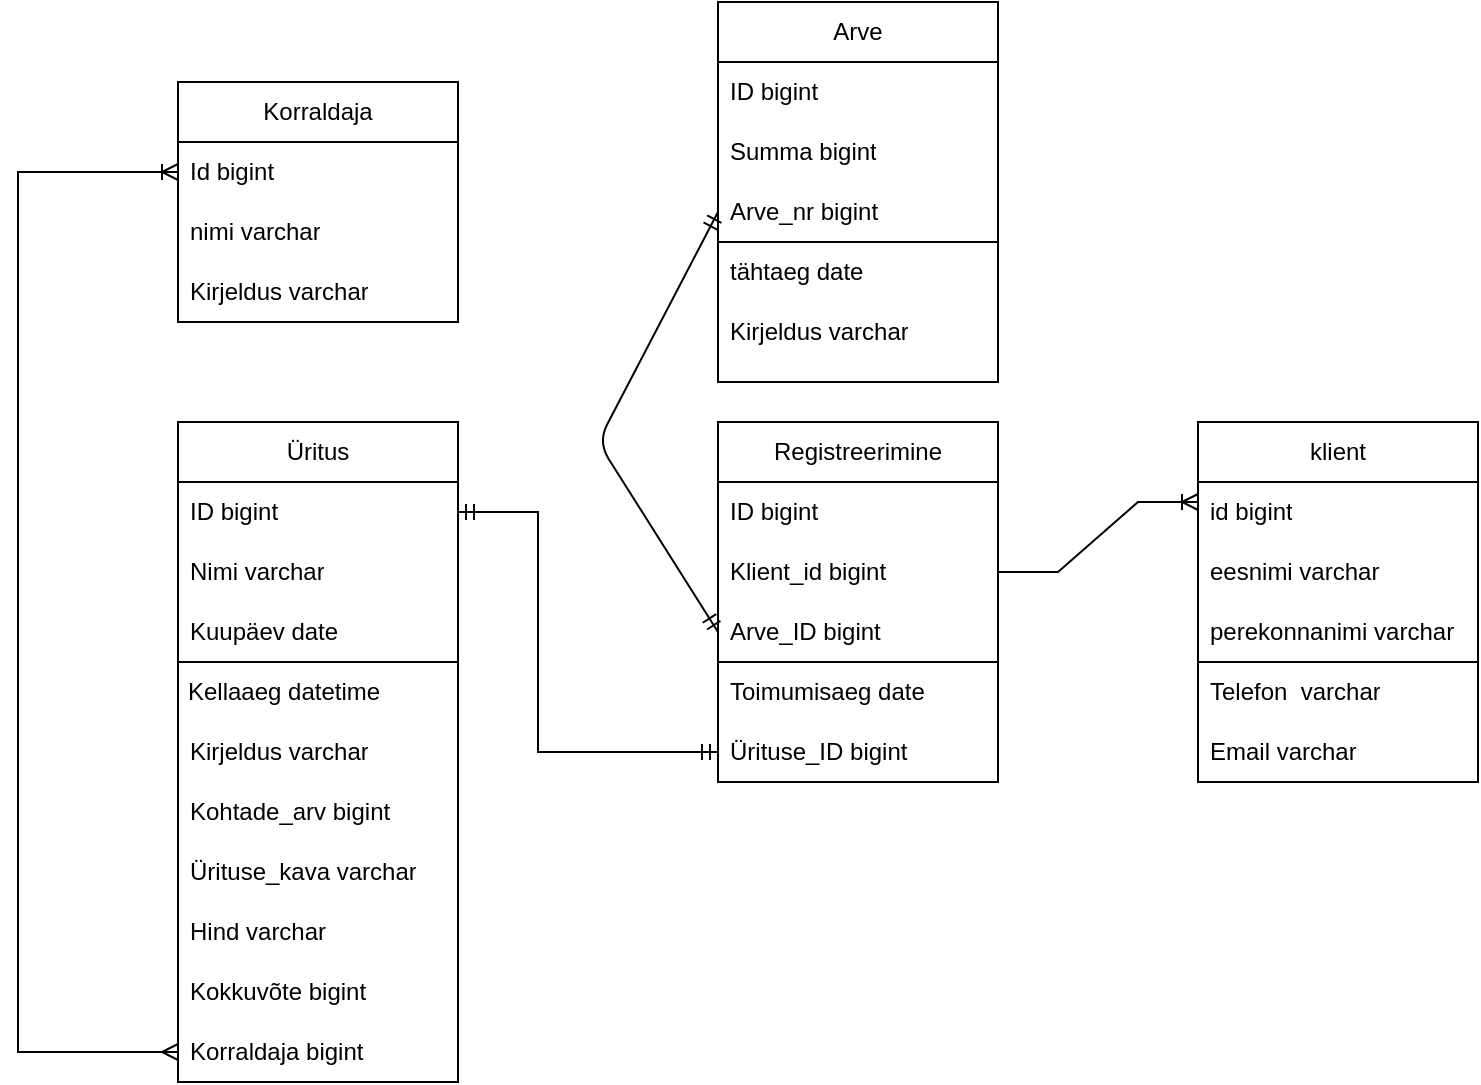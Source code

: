 <mxfile version="24.7.17">
  <diagram name="Page-1" id="F2pQVaJQLC36iJMTJkv0">
    <mxGraphModel dx="792" dy="1131" grid="1" gridSize="10" guides="1" tooltips="1" connect="1" arrows="1" fold="1" page="1" pageScale="1" pageWidth="850" pageHeight="1100" math="0" shadow="0">
      <root>
        <mxCell id="0" />
        <mxCell id="1" parent="0" />
        <mxCell id="xX7EJzKHDdbmdir9sHXA-45" value="" style="rounded=0;whiteSpace=wrap;html=1;fillColor=none;" parent="1" vertex="1">
          <mxGeometry x="450" y="160" width="140" height="70" as="geometry" />
        </mxCell>
        <mxCell id="xX7EJzKHDdbmdir9sHXA-43" value="" style="rounded=0;whiteSpace=wrap;html=1;fillColor=none;" parent="1" vertex="1">
          <mxGeometry x="690" y="370" width="140" height="60" as="geometry" />
        </mxCell>
        <mxCell id="xX7EJzKHDdbmdir9sHXA-42" value="" style="rounded=0;whiteSpace=wrap;html=1;fillColor=none;" parent="1" vertex="1">
          <mxGeometry x="450" y="370" width="140" height="60" as="geometry" />
        </mxCell>
        <mxCell id="xX7EJzKHDdbmdir9sHXA-41" value="" style="rounded=0;whiteSpace=wrap;html=1;fillColor=none;" parent="1" vertex="1">
          <mxGeometry x="180" y="370" width="140" height="210" as="geometry" />
        </mxCell>
        <mxCell id="xX7EJzKHDdbmdir9sHXA-1" value="Korraldaja" style="swimlane;fontStyle=0;childLayout=stackLayout;horizontal=1;startSize=30;horizontalStack=0;resizeParent=1;resizeParentMax=0;resizeLast=0;collapsible=1;marginBottom=0;whiteSpace=wrap;html=1;" parent="1" vertex="1">
          <mxGeometry x="180" y="80" width="140" height="120" as="geometry" />
        </mxCell>
        <mxCell id="xX7EJzKHDdbmdir9sHXA-2" value="&lt;span style=&quot;background-color: initial;&quot;&gt;Id bigint&lt;/span&gt;" style="text;strokeColor=none;fillColor=none;align=left;verticalAlign=middle;spacingLeft=4;spacingRight=4;overflow=hidden;points=[[0,0.5],[1,0.5]];portConstraint=eastwest;rotatable=0;whiteSpace=wrap;html=1;" parent="xX7EJzKHDdbmdir9sHXA-1" vertex="1">
          <mxGeometry y="30" width="140" height="30" as="geometry" />
        </mxCell>
        <mxCell id="xX7EJzKHDdbmdir9sHXA-3" value="nimi varchar" style="text;strokeColor=none;fillColor=none;align=left;verticalAlign=middle;spacingLeft=4;spacingRight=4;overflow=hidden;points=[[0,0.5],[1,0.5]];portConstraint=eastwest;rotatable=0;whiteSpace=wrap;html=1;" parent="xX7EJzKHDdbmdir9sHXA-1" vertex="1">
          <mxGeometry y="60" width="140" height="30" as="geometry" />
        </mxCell>
        <mxCell id="xX7EJzKHDdbmdir9sHXA-4" value="Kirjeldus varchar" style="text;strokeColor=none;fillColor=none;align=left;verticalAlign=middle;spacingLeft=4;spacingRight=4;overflow=hidden;points=[[0,0.5],[1,0.5]];portConstraint=eastwest;rotatable=0;whiteSpace=wrap;html=1;" parent="xX7EJzKHDdbmdir9sHXA-1" vertex="1">
          <mxGeometry y="90" width="140" height="30" as="geometry" />
        </mxCell>
        <mxCell id="xX7EJzKHDdbmdir9sHXA-5" value="Arve" style="swimlane;fontStyle=0;childLayout=stackLayout;horizontal=1;startSize=30;horizontalStack=0;resizeParent=1;resizeParentMax=0;resizeLast=0;collapsible=1;marginBottom=0;whiteSpace=wrap;html=1;" parent="1" vertex="1">
          <mxGeometry x="450" y="40" width="140" height="120" as="geometry" />
        </mxCell>
        <mxCell id="xX7EJzKHDdbmdir9sHXA-6" value="ID bigint" style="text;strokeColor=none;fillColor=none;align=left;verticalAlign=middle;spacingLeft=4;spacingRight=4;overflow=hidden;points=[[0,0.5],[1,0.5]];portConstraint=eastwest;rotatable=0;whiteSpace=wrap;html=1;" parent="xX7EJzKHDdbmdir9sHXA-5" vertex="1">
          <mxGeometry y="30" width="140" height="30" as="geometry" />
        </mxCell>
        <mxCell id="xX7EJzKHDdbmdir9sHXA-7" value="Summa bigint" style="text;strokeColor=none;fillColor=none;align=left;verticalAlign=middle;spacingLeft=4;spacingRight=4;overflow=hidden;points=[[0,0.5],[1,0.5]];portConstraint=eastwest;rotatable=0;whiteSpace=wrap;html=1;" parent="xX7EJzKHDdbmdir9sHXA-5" vertex="1">
          <mxGeometry y="60" width="140" height="30" as="geometry" />
        </mxCell>
        <mxCell id="xX7EJzKHDdbmdir9sHXA-8" value="Arve_nr bigint" style="text;strokeColor=none;fillColor=none;align=left;verticalAlign=middle;spacingLeft=4;spacingRight=4;overflow=hidden;points=[[0,0.5],[1,0.5]];portConstraint=eastwest;rotatable=0;whiteSpace=wrap;html=1;" parent="xX7EJzKHDdbmdir9sHXA-5" vertex="1">
          <mxGeometry y="90" width="140" height="30" as="geometry" />
        </mxCell>
        <mxCell id="xX7EJzKHDdbmdir9sHXA-9" value="Üritus" style="swimlane;fontStyle=0;childLayout=stackLayout;horizontal=1;startSize=30;horizontalStack=0;resizeParent=1;resizeParentMax=0;resizeLast=0;collapsible=1;marginBottom=0;whiteSpace=wrap;html=1;" parent="1" vertex="1">
          <mxGeometry x="180" y="250" width="140" height="120" as="geometry" />
        </mxCell>
        <mxCell id="xX7EJzKHDdbmdir9sHXA-10" value="ID bigint" style="text;strokeColor=none;fillColor=none;align=left;verticalAlign=middle;spacingLeft=4;spacingRight=4;overflow=hidden;points=[[0,0.5],[1,0.5]];portConstraint=eastwest;rotatable=0;whiteSpace=wrap;html=1;" parent="xX7EJzKHDdbmdir9sHXA-9" vertex="1">
          <mxGeometry y="30" width="140" height="30" as="geometry" />
        </mxCell>
        <mxCell id="xX7EJzKHDdbmdir9sHXA-11" value="Nimi varchar" style="text;strokeColor=none;fillColor=none;align=left;verticalAlign=middle;spacingLeft=4;spacingRight=4;overflow=hidden;points=[[0,0.5],[1,0.5]];portConstraint=eastwest;rotatable=0;whiteSpace=wrap;html=1;" parent="xX7EJzKHDdbmdir9sHXA-9" vertex="1">
          <mxGeometry y="60" width="140" height="30" as="geometry" />
        </mxCell>
        <mxCell id="xX7EJzKHDdbmdir9sHXA-12" value="Kuupäev date" style="text;strokeColor=none;fillColor=none;align=left;verticalAlign=middle;spacingLeft=4;spacingRight=4;overflow=hidden;points=[[0,0.5],[1,0.5]];portConstraint=eastwest;rotatable=0;whiteSpace=wrap;html=1;" parent="xX7EJzKHDdbmdir9sHXA-9" vertex="1">
          <mxGeometry y="90" width="140" height="30" as="geometry" />
        </mxCell>
        <mxCell id="xX7EJzKHDdbmdir9sHXA-13" value="Registreerimine" style="swimlane;fontStyle=0;childLayout=stackLayout;horizontal=1;startSize=30;horizontalStack=0;resizeParent=1;resizeParentMax=0;resizeLast=0;collapsible=1;marginBottom=0;whiteSpace=wrap;html=1;" parent="1" vertex="1">
          <mxGeometry x="450" y="250" width="140" height="120" as="geometry" />
        </mxCell>
        <mxCell id="xX7EJzKHDdbmdir9sHXA-14" value="ID bigint" style="text;strokeColor=none;fillColor=none;align=left;verticalAlign=middle;spacingLeft=4;spacingRight=4;overflow=hidden;points=[[0,0.5],[1,0.5]];portConstraint=eastwest;rotatable=0;whiteSpace=wrap;html=1;" parent="xX7EJzKHDdbmdir9sHXA-13" vertex="1">
          <mxGeometry y="30" width="140" height="30" as="geometry" />
        </mxCell>
        <mxCell id="xX7EJzKHDdbmdir9sHXA-15" value="Klient_id bigint" style="text;strokeColor=none;fillColor=none;align=left;verticalAlign=middle;spacingLeft=4;spacingRight=4;overflow=hidden;points=[[0,0.5],[1,0.5]];portConstraint=eastwest;rotatable=0;whiteSpace=wrap;html=1;" parent="xX7EJzKHDdbmdir9sHXA-13" vertex="1">
          <mxGeometry y="60" width="140" height="30" as="geometry" />
        </mxCell>
        <mxCell id="xX7EJzKHDdbmdir9sHXA-16" value="Arve_ID bigint&amp;nbsp;" style="text;strokeColor=none;fillColor=none;align=left;verticalAlign=middle;spacingLeft=4;spacingRight=4;overflow=hidden;points=[[0,0.5],[1,0.5]];portConstraint=eastwest;rotatable=0;whiteSpace=wrap;html=1;" parent="xX7EJzKHDdbmdir9sHXA-13" vertex="1">
          <mxGeometry y="90" width="140" height="30" as="geometry" />
        </mxCell>
        <mxCell id="xX7EJzKHDdbmdir9sHXA-17" value="klient" style="swimlane;fontStyle=0;childLayout=stackLayout;horizontal=1;startSize=30;horizontalStack=0;resizeParent=1;resizeParentMax=0;resizeLast=0;collapsible=1;marginBottom=0;whiteSpace=wrap;html=1;fillColor=none;" parent="1" vertex="1">
          <mxGeometry x="690" y="250" width="140" height="120" as="geometry" />
        </mxCell>
        <mxCell id="xX7EJzKHDdbmdir9sHXA-18" value="id bigint" style="text;strokeColor=none;fillColor=none;align=left;verticalAlign=middle;spacingLeft=4;spacingRight=4;overflow=hidden;points=[[0,0.5],[1,0.5]];portConstraint=eastwest;rotatable=0;whiteSpace=wrap;html=1;" parent="xX7EJzKHDdbmdir9sHXA-17" vertex="1">
          <mxGeometry y="30" width="140" height="30" as="geometry" />
        </mxCell>
        <mxCell id="xX7EJzKHDdbmdir9sHXA-19" value="eesnimi varchar" style="text;strokeColor=none;fillColor=none;align=left;verticalAlign=middle;spacingLeft=4;spacingRight=4;overflow=hidden;points=[[0,0.5],[1,0.5]];portConstraint=eastwest;rotatable=0;whiteSpace=wrap;html=1;" parent="xX7EJzKHDdbmdir9sHXA-17" vertex="1">
          <mxGeometry y="60" width="140" height="30" as="geometry" />
        </mxCell>
        <mxCell id="xX7EJzKHDdbmdir9sHXA-20" value="perekonnanimi varchar" style="text;strokeColor=none;fillColor=none;align=left;verticalAlign=middle;spacingLeft=4;spacingRight=4;overflow=hidden;points=[[0,0.5],[1,0.5]];portConstraint=eastwest;rotatable=0;whiteSpace=wrap;html=1;" parent="xX7EJzKHDdbmdir9sHXA-17" vertex="1">
          <mxGeometry y="90" width="140" height="30" as="geometry" />
        </mxCell>
        <mxCell id="xX7EJzKHDdbmdir9sHXA-21" value="Telefon&amp;nbsp; varchar" style="text;strokeColor=none;fillColor=none;align=left;verticalAlign=middle;spacingLeft=4;spacingRight=4;overflow=hidden;points=[[0,0.5],[1,0.5]];portConstraint=eastwest;rotatable=0;whiteSpace=wrap;html=1;" parent="1" vertex="1">
          <mxGeometry x="690" y="370" width="140" height="30" as="geometry" />
        </mxCell>
        <mxCell id="xX7EJzKHDdbmdir9sHXA-22" value="Email varchar" style="text;strokeColor=none;fillColor=none;align=left;verticalAlign=middle;spacingLeft=4;spacingRight=4;overflow=hidden;points=[[0,0.5],[1,0.5]];portConstraint=eastwest;rotatable=0;whiteSpace=wrap;html=1;" parent="1" vertex="1">
          <mxGeometry x="690" y="400" width="140" height="30" as="geometry" />
        </mxCell>
        <mxCell id="xX7EJzKHDdbmdir9sHXA-24" value="Toimumisaeg date" style="text;strokeColor=none;fillColor=none;align=left;verticalAlign=middle;spacingLeft=4;spacingRight=4;overflow=hidden;points=[[0,0.5],[1,0.5]];portConstraint=eastwest;rotatable=0;whiteSpace=wrap;html=1;" parent="1" vertex="1">
          <mxGeometry x="450" y="370" width="140" height="30" as="geometry" />
        </mxCell>
        <mxCell id="xX7EJzKHDdbmdir9sHXA-25" value="Ürituse_ID bigint" style="text;strokeColor=none;fillColor=none;align=left;verticalAlign=middle;spacingLeft=4;spacingRight=4;overflow=hidden;points=[[0,0.5],[1,0.5]];portConstraint=eastwest;rotatable=0;whiteSpace=wrap;html=1;" parent="1" vertex="1">
          <mxGeometry x="450" y="400" width="140" height="30" as="geometry" />
        </mxCell>
        <mxCell id="xX7EJzKHDdbmdir9sHXA-27" value="Kellaaeg datetime" style="text;strokeColor=none;fillColor=none;align=left;verticalAlign=middle;spacingLeft=4;spacingRight=4;overflow=hidden;points=[[0,0.5],[1,0.5]];portConstraint=eastwest;rotatable=0;whiteSpace=wrap;html=1;" parent="1" vertex="1">
          <mxGeometry x="179" y="370" width="140" height="30" as="geometry" />
        </mxCell>
        <mxCell id="xX7EJzKHDdbmdir9sHXA-28" value="Kirjeldus varchar" style="text;strokeColor=none;fillColor=none;align=left;verticalAlign=middle;spacingLeft=4;spacingRight=4;overflow=hidden;points=[[0,0.5],[1,0.5]];portConstraint=eastwest;rotatable=0;whiteSpace=wrap;html=1;" parent="1" vertex="1">
          <mxGeometry x="180" y="400" width="140" height="30" as="geometry" />
        </mxCell>
        <mxCell id="xX7EJzKHDdbmdir9sHXA-29" value="Kohtade_arv bigint" style="text;strokeColor=none;fillColor=none;align=left;verticalAlign=middle;spacingLeft=4;spacingRight=4;overflow=hidden;points=[[0,0.5],[1,0.5]];portConstraint=eastwest;rotatable=0;whiteSpace=wrap;html=1;" parent="1" vertex="1">
          <mxGeometry x="180" y="430" width="140" height="30" as="geometry" />
        </mxCell>
        <mxCell id="xX7EJzKHDdbmdir9sHXA-30" value="Ürituse_kava varchar" style="text;strokeColor=none;fillColor=none;align=left;verticalAlign=middle;spacingLeft=4;spacingRight=4;overflow=hidden;points=[[0,0.5],[1,0.5]];portConstraint=eastwest;rotatable=0;whiteSpace=wrap;html=1;" parent="1" vertex="1">
          <mxGeometry x="180" y="460" width="140" height="30" as="geometry" />
        </mxCell>
        <mxCell id="xX7EJzKHDdbmdir9sHXA-31" value="Hind varchar" style="text;strokeColor=none;fillColor=none;align=left;verticalAlign=middle;spacingLeft=4;spacingRight=4;overflow=hidden;points=[[0,0.5],[1,0.5]];portConstraint=eastwest;rotatable=0;whiteSpace=wrap;html=1;" parent="1" vertex="1">
          <mxGeometry x="180" y="490" width="140" height="30" as="geometry" />
        </mxCell>
        <mxCell id="xX7EJzKHDdbmdir9sHXA-32" value="Kokkuvõte bigint" style="text;strokeColor=none;fillColor=none;align=left;verticalAlign=middle;spacingLeft=4;spacingRight=4;overflow=hidden;points=[[0,0.5],[1,0.5]];portConstraint=eastwest;rotatable=0;whiteSpace=wrap;html=1;" parent="1" vertex="1">
          <mxGeometry x="180" y="520" width="140" height="30" as="geometry" />
        </mxCell>
        <mxCell id="xX7EJzKHDdbmdir9sHXA-33" value="Korraldaja bigint" style="text;strokeColor=none;fillColor=none;align=left;verticalAlign=middle;spacingLeft=4;spacingRight=4;overflow=hidden;points=[[0,0.5],[1,0.5]];portConstraint=eastwest;rotatable=0;whiteSpace=wrap;html=1;" parent="1" vertex="1">
          <mxGeometry x="180" y="550" width="140" height="30" as="geometry" />
        </mxCell>
        <mxCell id="xX7EJzKHDdbmdir9sHXA-34" value="tähtaeg date" style="text;strokeColor=none;fillColor=none;align=left;verticalAlign=middle;spacingLeft=4;spacingRight=4;overflow=hidden;points=[[0,0.5],[1,0.5]];portConstraint=eastwest;rotatable=0;whiteSpace=wrap;html=1;" parent="1" vertex="1">
          <mxGeometry x="450" y="160" width="140" height="30" as="geometry" />
        </mxCell>
        <mxCell id="xX7EJzKHDdbmdir9sHXA-35" value="Kirjeldus varchar" style="text;strokeColor=none;fillColor=none;align=left;verticalAlign=middle;spacingLeft=4;spacingRight=4;overflow=hidden;points=[[0,0.5],[1,0.5]];portConstraint=eastwest;rotatable=0;whiteSpace=wrap;html=1;" parent="1" vertex="1">
          <mxGeometry x="450" y="190" width="140" height="30" as="geometry" />
        </mxCell>
        <mxCell id="xX7EJzKHDdbmdir9sHXA-38" value="" style="endArrow=ERmandOne;html=1;rounded=0;entryX=0;entryY=0.5;entryDx=0;entryDy=0;exitX=1;exitY=0.5;exitDx=0;exitDy=0;startArrow=ERmandOne;startFill=0;endFill=0;" parent="1" source="xX7EJzKHDdbmdir9sHXA-10" target="xX7EJzKHDdbmdir9sHXA-25" edge="1">
          <mxGeometry width="50" height="50" relative="1" as="geometry">
            <mxPoint x="360" y="300" as="sourcePoint" />
            <mxPoint x="440" y="410" as="targetPoint" />
            <Array as="points">
              <mxPoint x="360" y="295" />
              <mxPoint x="360" y="415" />
            </Array>
          </mxGeometry>
        </mxCell>
        <mxCell id="xX7EJzKHDdbmdir9sHXA-39" value="" style="endArrow=ERmany;html=1;rounded=0;entryX=0;entryY=0.5;entryDx=0;entryDy=0;exitX=0;exitY=0.5;exitDx=0;exitDy=0;startArrow=ERoneToMany;startFill=0;endFill=0;" parent="1" source="xX7EJzKHDdbmdir9sHXA-2" target="xX7EJzKHDdbmdir9sHXA-33" edge="1">
          <mxGeometry width="50" height="50" relative="1" as="geometry">
            <mxPoint x="120" y="120" as="sourcePoint" />
            <mxPoint x="110" y="530" as="targetPoint" />
            <Array as="points">
              <mxPoint x="100" y="125" />
              <mxPoint x="100" y="565" />
            </Array>
          </mxGeometry>
        </mxCell>
        <mxCell id="B1GXdwDsAju6w5ICVU8b-1" value="" style="edgeStyle=entityRelationEdgeStyle;fontSize=12;html=1;endArrow=ERoneToMany;rounded=0;exitX=1;exitY=0.5;exitDx=0;exitDy=0;" edge="1" parent="1" source="xX7EJzKHDdbmdir9sHXA-15">
          <mxGeometry width="100" height="100" relative="1" as="geometry">
            <mxPoint x="590" y="390" as="sourcePoint" />
            <mxPoint x="690" y="290" as="targetPoint" />
          </mxGeometry>
        </mxCell>
        <mxCell id="B1GXdwDsAju6w5ICVU8b-2" value="" style="fontSize=12;html=1;endArrow=ERmandOne;startArrow=ERmandOne;rounded=1;movable=1;resizable=1;rotatable=1;deletable=1;editable=1;locked=0;connectable=1;entryX=0;entryY=0.5;entryDx=0;entryDy=0;exitX=0;exitY=0.5;exitDx=0;exitDy=0;" edge="1" parent="1" source="xX7EJzKHDdbmdir9sHXA-16" target="xX7EJzKHDdbmdir9sHXA-8">
          <mxGeometry width="100" height="100" relative="1" as="geometry">
            <mxPoint x="410" y="380" as="sourcePoint" />
            <mxPoint x="460" y="150" as="targetPoint" />
            <Array as="points">
              <mxPoint x="390" y="260" />
            </Array>
          </mxGeometry>
        </mxCell>
      </root>
    </mxGraphModel>
  </diagram>
</mxfile>
